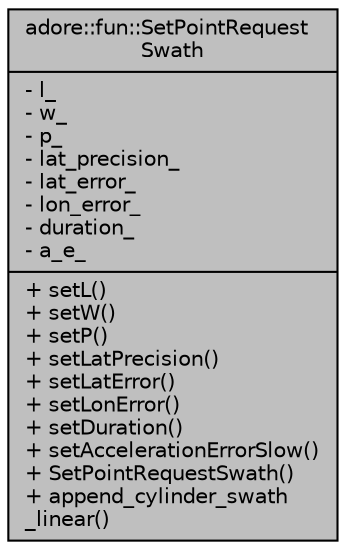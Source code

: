 digraph "adore::fun::SetPointRequestSwath"
{
 // LATEX_PDF_SIZE
  edge [fontname="Helvetica",fontsize="10",labelfontname="Helvetica",labelfontsize="10"];
  node [fontname="Helvetica",fontsize="10",shape=record];
  Node1 [label="{adore::fun::SetPointRequest\lSwath\n|- l_\l- w_\l- p_\l- lat_precision_\l- lat_error_\l- lon_error_\l- duration_\l- a_e_\l|+ setL()\l+ setW()\l+ setP()\l+ setLatPrecision()\l+ setLatError()\l+ setLonError()\l+ setDuration()\l+ setAccelerationErrorSlow()\l+ SetPointRequestSwath()\l+ append_cylinder_swath\l_linear()\l}",height=0.2,width=0.4,color="black", fillcolor="grey75", style="filled", fontcolor="black",tooltip=" "];
}
